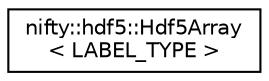 digraph "Graphical Class Hierarchy"
{
  edge [fontname="Helvetica",fontsize="10",labelfontname="Helvetica",labelfontsize="10"];
  node [fontname="Helvetica",fontsize="10",shape=record];
  rankdir="LR";
  Node1 [label="nifty::hdf5::Hdf5Array\l\< LABEL_TYPE \>",height=0.2,width=0.4,color="black", fillcolor="white", style="filled",URL="$classnifty_1_1hdf5_1_1Hdf5Array.html"];
}
